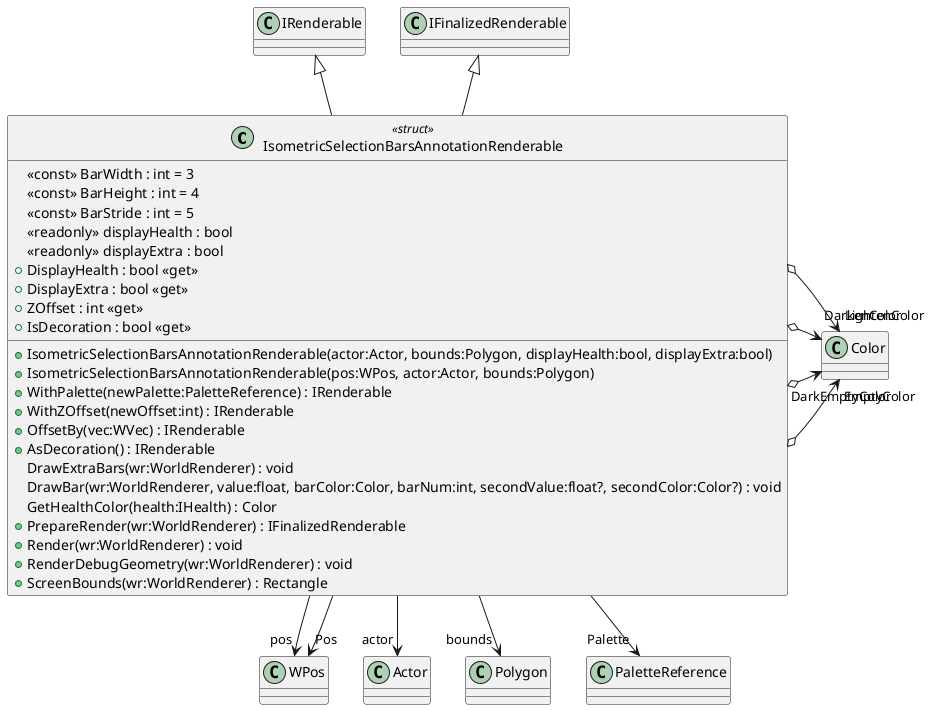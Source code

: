 @startuml
class IsometricSelectionBarsAnnotationRenderable <<struct>> {
    <<const>> BarWidth : int = 3
    <<const>> BarHeight : int = 4
    <<const>> BarStride : int = 5
    <<readonly>> displayHealth : bool
    <<readonly>> displayExtra : bool
    + IsometricSelectionBarsAnnotationRenderable(actor:Actor, bounds:Polygon, displayHealth:bool, displayExtra:bool)
    + IsometricSelectionBarsAnnotationRenderable(pos:WPos, actor:Actor, bounds:Polygon)
    + DisplayHealth : bool <<get>>
    + DisplayExtra : bool <<get>>
    + ZOffset : int <<get>>
    + IsDecoration : bool <<get>>
    + WithPalette(newPalette:PaletteReference) : IRenderable
    + WithZOffset(newOffset:int) : IRenderable
    + OffsetBy(vec:WVec) : IRenderable
    + AsDecoration() : IRenderable
    DrawExtraBars(wr:WorldRenderer) : void
    DrawBar(wr:WorldRenderer, value:float, barColor:Color, barNum:int, secondValue:float?, secondColor:Color?) : void
    GetHealthColor(health:IHealth) : Color
    + PrepareRender(wr:WorldRenderer) : IFinalizedRenderable
    + Render(wr:WorldRenderer) : void
    + RenderDebugGeometry(wr:WorldRenderer) : void
    + ScreenBounds(wr:WorldRenderer) : Rectangle
}
IRenderable <|-- IsometricSelectionBarsAnnotationRenderable
IFinalizedRenderable <|-- IsometricSelectionBarsAnnotationRenderable
IsometricSelectionBarsAnnotationRenderable o-> "EmptyColor" Color
IsometricSelectionBarsAnnotationRenderable o-> "DarkEmptyColor" Color
IsometricSelectionBarsAnnotationRenderable o-> "DarkenColor" Color
IsometricSelectionBarsAnnotationRenderable o-> "LightenColor" Color
IsometricSelectionBarsAnnotationRenderable --> "pos" WPos
IsometricSelectionBarsAnnotationRenderable --> "actor" Actor
IsometricSelectionBarsAnnotationRenderable --> "bounds" Polygon
IsometricSelectionBarsAnnotationRenderable --> "Pos" WPos
IsometricSelectionBarsAnnotationRenderable --> "Palette" PaletteReference
@enduml
